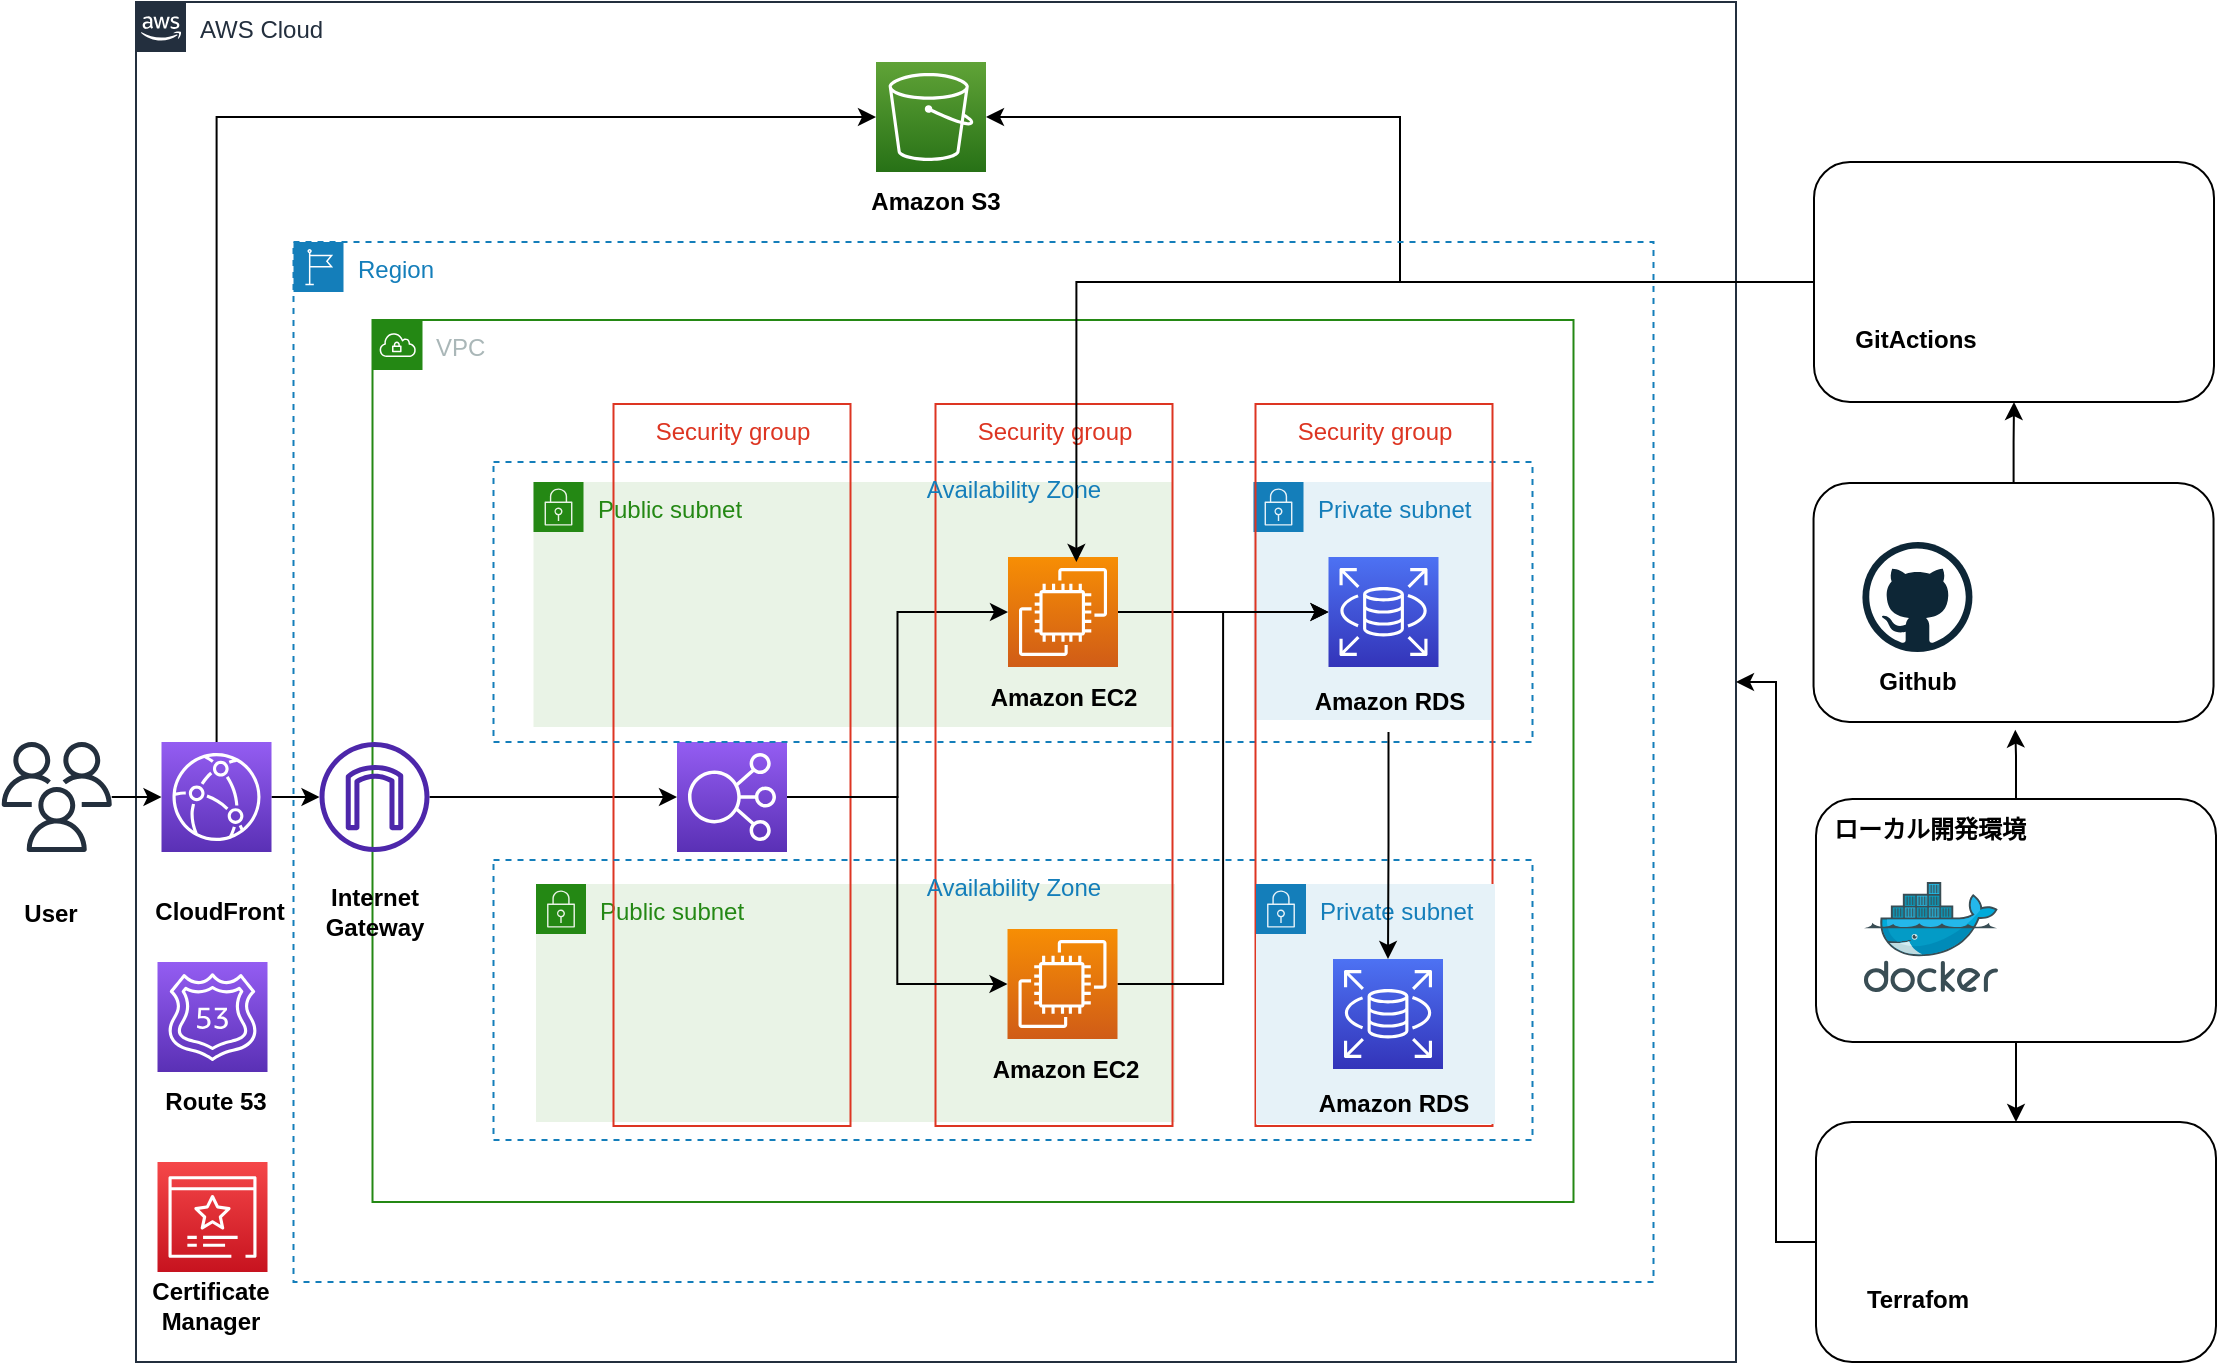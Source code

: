 <mxfile version="21.6.1" type="device">
  <diagram id="paF6YQ2i-V6QRX9dfae7" name="Page-1">
    <mxGraphModel dx="1603" dy="826" grid="1" gridSize="10" guides="1" tooltips="1" connect="1" arrows="1" fold="1" page="1" pageScale="1" pageWidth="1169" pageHeight="827" math="0" shadow="0">
      <root>
        <mxCell id="0" />
        <mxCell id="1" parent="0" />
        <mxCell id="eyDXWGFDGW_XnUvpQX0K-29" style="edgeStyle=orthogonalEdgeStyle;rounded=0;orthogonalLoop=1;jettySize=auto;html=1;entryX=1;entryY=0.5;entryDx=0;entryDy=0;entryPerimeter=0;" edge="1" parent="1" source="P3LnugzHq6Kd_qjz9YZf-50" target="787doy9NoyU9D87VZDhD-17">
          <mxGeometry relative="1" as="geometry" />
        </mxCell>
        <mxCell id="P3LnugzHq6Kd_qjz9YZf-50" value="" style="rounded=1;whiteSpace=wrap;html=1;fillColor=none;rotation=0;" parent="1" vertex="1">
          <mxGeometry x="919" y="120" width="200" height="120" as="geometry" />
        </mxCell>
        <mxCell id="eyDXWGFDGW_XnUvpQX0K-28" style="edgeStyle=orthogonalEdgeStyle;rounded=0;orthogonalLoop=1;jettySize=auto;html=1;entryX=0.5;entryY=1;entryDx=0;entryDy=0;" edge="1" parent="1" source="P3LnugzHq6Kd_qjz9YZf-47" target="P3LnugzHq6Kd_qjz9YZf-50">
          <mxGeometry relative="1" as="geometry" />
        </mxCell>
        <mxCell id="P3LnugzHq6Kd_qjz9YZf-47" value="" style="rounded=1;whiteSpace=wrap;html=1;fillColor=none;rotation=0;" parent="1" vertex="1">
          <mxGeometry x="918.77" y="280.5" width="200" height="119.5" as="geometry" />
        </mxCell>
        <mxCell id="P3LnugzHq6Kd_qjz9YZf-15" value="Public subnet" style="points=[[0,0],[0.25,0],[0.5,0],[0.75,0],[1,0],[1,0.25],[1,0.5],[1,0.75],[1,1],[0.75,1],[0.5,1],[0.25,1],[0,1],[0,0.75],[0,0.5],[0,0.25]];outlineConnect=0;gradientColor=none;html=1;whiteSpace=wrap;fontSize=12;fontStyle=0;container=1;pointerEvents=0;collapsible=0;recursiveResize=0;shape=mxgraph.aws4.group;grIcon=mxgraph.aws4.group_security_group;grStroke=0;strokeColor=#248814;fillColor=#E9F3E6;verticalAlign=top;align=left;spacingLeft=30;fontColor=#248814;dashed=0;rotation=0;" parent="1" vertex="1">
          <mxGeometry x="280" y="481" width="319.5" height="119" as="geometry" />
        </mxCell>
        <mxCell id="P3LnugzHq6Kd_qjz9YZf-19" value="&lt;b&gt;Amazon EC2&lt;/b&gt;" style="text;html=1;strokeColor=none;fillColor=none;align=center;verticalAlign=middle;whiteSpace=wrap;rounded=0;" parent="1" vertex="1">
          <mxGeometry x="487.5" y="558.5" width="113.5" height="30" as="geometry" />
        </mxCell>
        <mxCell id="kEIAtn397vdBtJ0K74f4-1" value="AWS Cloud" style="points=[[0,0],[0.25,0],[0.5,0],[0.75,0],[1,0],[1,0.25],[1,0.5],[1,0.75],[1,1],[0.75,1],[0.5,1],[0.25,1],[0,1],[0,0.75],[0,0.5],[0,0.25]];outlineConnect=0;gradientColor=none;html=1;whiteSpace=wrap;fontSize=12;fontStyle=0;container=1;pointerEvents=0;collapsible=0;recursiveResize=0;shape=mxgraph.aws4.group;grIcon=mxgraph.aws4.group_aws_cloud_alt;strokeColor=#232F3E;fillColor=none;verticalAlign=top;align=left;spacingLeft=30;fontColor=#232F3E;dashed=0;" parent="1" vertex="1">
          <mxGeometry x="80" y="40" width="800" height="680" as="geometry" />
        </mxCell>
        <mxCell id="787doy9NoyU9D87VZDhD-17" value="" style="sketch=0;points=[[0,0,0],[0.25,0,0],[0.5,0,0],[0.75,0,0],[1,0,0],[0,1,0],[0.25,1,0],[0.5,1,0],[0.75,1,0],[1,1,0],[0,0.25,0],[0,0.5,0],[0,0.75,0],[1,0.25,0],[1,0.5,0],[1,0.75,0]];outlineConnect=0;fontColor=#232F3E;gradientColor=#60A337;gradientDirection=north;fillColor=#277116;strokeColor=#ffffff;dashed=0;verticalLabelPosition=bottom;verticalAlign=top;align=center;html=1;fontSize=12;fontStyle=0;aspect=fixed;shape=mxgraph.aws4.resourceIcon;resIcon=mxgraph.aws4.s3;" parent="kEIAtn397vdBtJ0K74f4-1" vertex="1">
          <mxGeometry x="370" y="30" width="55" height="55" as="geometry" />
        </mxCell>
        <mxCell id="787doy9NoyU9D87VZDhD-60" value="&lt;b&gt;Amazon S3&lt;/b&gt;" style="text;html=1;strokeColor=none;fillColor=none;align=center;verticalAlign=middle;whiteSpace=wrap;rounded=0;" parent="kEIAtn397vdBtJ0K74f4-1" vertex="1">
          <mxGeometry x="350" y="85" width="100" height="30" as="geometry" />
        </mxCell>
        <mxCell id="b87ZAK8lSTTPDpUrN3-H-11" value="&lt;b&gt;CloudFront&lt;/b&gt;" style="text;html=1;strokeColor=none;fillColor=none;align=center;verticalAlign=middle;whiteSpace=wrap;rounded=0;" parent="kEIAtn397vdBtJ0K74f4-1" vertex="1">
          <mxGeometry x="5.25" y="440" width="73.5" height="30" as="geometry" />
        </mxCell>
        <mxCell id="eyDXWGFDGW_XnUvpQX0K-3" style="edgeStyle=orthogonalEdgeStyle;rounded=0;orthogonalLoop=1;jettySize=auto;html=1;entryX=0;entryY=0.5;entryDx=0;entryDy=0;entryPerimeter=0;" edge="1" parent="kEIAtn397vdBtJ0K74f4-1" source="b87ZAK8lSTTPDpUrN3-H-1" target="787doy9NoyU9D87VZDhD-17">
          <mxGeometry relative="1" as="geometry">
            <Array as="points">
              <mxPoint x="40" y="58" />
            </Array>
          </mxGeometry>
        </mxCell>
        <mxCell id="eyDXWGFDGW_XnUvpQX0K-9" style="edgeStyle=orthogonalEdgeStyle;rounded=0;orthogonalLoop=1;jettySize=auto;html=1;" edge="1" parent="kEIAtn397vdBtJ0K74f4-1" source="b87ZAK8lSTTPDpUrN3-H-1" target="kEIAtn397vdBtJ0K74f4-14">
          <mxGeometry relative="1" as="geometry" />
        </mxCell>
        <mxCell id="b87ZAK8lSTTPDpUrN3-H-1" value="" style="sketch=0;points=[[0,0,0],[0.25,0,0],[0.5,0,0],[0.75,0,0],[1,0,0],[0,1,0],[0.25,1,0],[0.5,1,0],[0.75,1,0],[1,1,0],[0,0.25,0],[0,0.5,0],[0,0.75,0],[1,0.25,0],[1,0.5,0],[1,0.75,0]];outlineConnect=0;fontColor=#232F3E;gradientColor=#945DF2;gradientDirection=north;fillColor=#5A30B5;strokeColor=#ffffff;dashed=0;verticalLabelPosition=bottom;verticalAlign=top;align=center;html=1;fontSize=12;fontStyle=0;aspect=fixed;shape=mxgraph.aws4.resourceIcon;resIcon=mxgraph.aws4.cloudfront;rotation=0;" parent="kEIAtn397vdBtJ0K74f4-1" vertex="1">
          <mxGeometry x="12.75" y="370" width="55" height="55" as="geometry" />
        </mxCell>
        <mxCell id="787doy9NoyU9D87VZDhD-78" value="" style="sketch=0;points=[[0,0,0],[0.25,0,0],[0.5,0,0],[0.75,0,0],[1,0,0],[0,1,0],[0.25,1,0],[0.5,1,0],[0.75,1,0],[1,1,0],[0,0.25,0],[0,0.5,0],[0,0.75,0],[1,0.25,0],[1,0.5,0],[1,0.75,0]];outlineConnect=0;fontColor=#232F3E;gradientColor=#F54749;gradientDirection=north;fillColor=#C7131F;strokeColor=#ffffff;dashed=0;verticalLabelPosition=bottom;verticalAlign=top;align=center;html=1;fontSize=12;fontStyle=0;aspect=fixed;shape=mxgraph.aws4.resourceIcon;resIcon=mxgraph.aws4.certificate_manager_3;" parent="kEIAtn397vdBtJ0K74f4-1" vertex="1">
          <mxGeometry x="10.75" y="580" width="55" height="55" as="geometry" />
        </mxCell>
        <mxCell id="787doy9NoyU9D87VZDhD-81" value="&lt;b&gt;Certificate&lt;br&gt;Manager&lt;/b&gt;" style="text;html=1;strokeColor=none;fillColor=none;align=center;verticalAlign=middle;whiteSpace=wrap;rounded=0;" parent="kEIAtn397vdBtJ0K74f4-1" vertex="1">
          <mxGeometry x="4.75" y="635" width="64.75" height="34" as="geometry" />
        </mxCell>
        <mxCell id="787doy9NoyU9D87VZDhD-18" value="" style="sketch=0;points=[[0,0,0],[0.25,0,0],[0.5,0,0],[0.75,0,0],[1,0,0],[0,1,0],[0.25,1,0],[0.5,1,0],[0.75,1,0],[1,1,0],[0,0.25,0],[0,0.5,0],[0,0.75,0],[1,0.25,0],[1,0.5,0],[1,0.75,0]];outlineConnect=0;fontColor=#232F3E;gradientColor=#945DF2;gradientDirection=north;fillColor=#5A30B5;strokeColor=#ffffff;dashed=0;verticalLabelPosition=bottom;verticalAlign=top;align=center;html=1;fontSize=12;fontStyle=0;aspect=fixed;shape=mxgraph.aws4.resourceIcon;resIcon=mxgraph.aws4.route_53;" parent="kEIAtn397vdBtJ0K74f4-1" vertex="1">
          <mxGeometry x="10.75" y="480" width="55" height="55" as="geometry" />
        </mxCell>
        <mxCell id="787doy9NoyU9D87VZDhD-63" value="&lt;b&gt;Route 53&lt;/b&gt;" style="text;html=1;strokeColor=none;fillColor=none;align=center;verticalAlign=middle;whiteSpace=wrap;rounded=0;" parent="kEIAtn397vdBtJ0K74f4-1" vertex="1">
          <mxGeometry x="9.88" y="535" width="59.62" height="30" as="geometry" />
        </mxCell>
        <mxCell id="kEIAtn397vdBtJ0K74f4-3" value="Region" style="points=[[0,0],[0.25,0],[0.5,0],[0.75,0],[1,0],[1,0.25],[1,0.5],[1,0.75],[1,1],[0.75,1],[0.5,1],[0.25,1],[0,1],[0,0.75],[0,0.5],[0,0.25]];outlineConnect=0;gradientColor=none;html=1;whiteSpace=wrap;fontSize=12;fontStyle=0;container=1;pointerEvents=0;collapsible=0;recursiveResize=0;shape=mxgraph.aws4.group;grIcon=mxgraph.aws4.group_region;strokeColor=#147EBA;fillColor=none;verticalAlign=top;align=left;spacingLeft=30;fontColor=#147EBA;dashed=1;" parent="kEIAtn397vdBtJ0K74f4-1" vertex="1">
          <mxGeometry x="78.75" y="120" width="680" height="520" as="geometry" />
        </mxCell>
        <mxCell id="kEIAtn397vdBtJ0K74f4-2" value="VPC" style="points=[[0,0],[0.25,0],[0.5,0],[0.75,0],[1,0],[1,0.25],[1,0.5],[1,0.75],[1,1],[0.75,1],[0.5,1],[0.25,1],[0,1],[0,0.75],[0,0.5],[0,0.25]];outlineConnect=0;gradientColor=none;html=1;whiteSpace=wrap;fontSize=12;fontStyle=0;container=1;pointerEvents=0;collapsible=0;recursiveResize=0;shape=mxgraph.aws4.group;grIcon=mxgraph.aws4.group_vpc;strokeColor=#248814;fillColor=none;verticalAlign=top;align=left;spacingLeft=30;fontColor=#AAB7B8;dashed=0;" parent="kEIAtn397vdBtJ0K74f4-3" vertex="1">
          <mxGeometry x="39.5" y="39" width="600.5" height="441" as="geometry" />
        </mxCell>
        <mxCell id="kEIAtn397vdBtJ0K74f4-13" value="Public subnet" style="points=[[0,0],[0.25,0],[0.5,0],[0.75,0],[1,0],[1,0.25],[1,0.5],[1,0.75],[1,1],[0.75,1],[0.5,1],[0.25,1],[0,1],[0,0.75],[0,0.5],[0,0.25]];outlineConnect=0;gradientColor=none;html=1;whiteSpace=wrap;fontSize=12;fontStyle=0;container=1;pointerEvents=0;collapsible=0;recursiveResize=0;shape=mxgraph.aws4.group;grIcon=mxgraph.aws4.group_security_group;grStroke=0;strokeColor=#248814;fillColor=#E9F3E6;verticalAlign=top;align=left;spacingLeft=30;fontColor=#248814;dashed=0;rotation=0;" parent="kEIAtn397vdBtJ0K74f4-2" vertex="1">
          <mxGeometry x="80.5" y="81" width="319.5" height="122.5" as="geometry" />
        </mxCell>
        <mxCell id="787doy9NoyU9D87VZDhD-65" value="&lt;b&gt;Amazon EC2&lt;/b&gt;" style="text;html=1;strokeColor=none;fillColor=none;align=center;verticalAlign=middle;whiteSpace=wrap;rounded=0;" parent="kEIAtn397vdBtJ0K74f4-13" vertex="1">
          <mxGeometry x="208" y="92.5" width="113.5" height="30" as="geometry" />
        </mxCell>
        <mxCell id="787doy9NoyU9D87VZDhD-12" value="" style="sketch=0;points=[[0,0,0],[0.25,0,0],[0.5,0,0],[0.75,0,0],[1,0,0],[0,1,0],[0.25,1,0],[0.5,1,0],[0.75,1,0],[1,1,0],[0,0.25,0],[0,0.5,0],[0,0.75,0],[1,0.25,0],[1,0.5,0],[1,0.75,0]];outlineConnect=0;fontColor=#232F3E;gradientColor=#F78E04;gradientDirection=north;fillColor=#D05C17;strokeColor=#ffffff;dashed=0;verticalLabelPosition=bottom;verticalAlign=top;align=center;html=1;fontSize=12;fontStyle=0;aspect=fixed;shape=mxgraph.aws4.resourceIcon;resIcon=mxgraph.aws4.ec2;" parent="kEIAtn397vdBtJ0K74f4-13" vertex="1">
          <mxGeometry x="237.25" y="37.5" width="55" height="55" as="geometry" />
        </mxCell>
        <mxCell id="kEIAtn397vdBtJ0K74f4-12" value="Private subnet" style="points=[[0,0],[0.25,0],[0.5,0],[0.75,0],[1,0],[1,0.25],[1,0.5],[1,0.75],[1,1],[0.75,1],[0.5,1],[0.25,1],[0,1],[0,0.75],[0,0.5],[0,0.25]];outlineConnect=0;gradientColor=none;html=1;whiteSpace=wrap;fontSize=12;fontStyle=0;container=1;pointerEvents=0;collapsible=0;recursiveResize=0;shape=mxgraph.aws4.group;grIcon=mxgraph.aws4.group_security_group;grStroke=0;strokeColor=#147EBA;fillColor=#E6F2F8;verticalAlign=top;align=left;spacingLeft=30;fontColor=#147EBA;dashed=0;" parent="kEIAtn397vdBtJ0K74f4-2" vertex="1">
          <mxGeometry x="440.5" y="81" width="119.5" height="119" as="geometry" />
        </mxCell>
        <mxCell id="787doy9NoyU9D87VZDhD-61" value="&lt;b&gt;Amazon RDS&lt;/b&gt;" style="text;html=1;strokeColor=none;fillColor=none;align=center;verticalAlign=middle;whiteSpace=wrap;rounded=0;" parent="kEIAtn397vdBtJ0K74f4-12" vertex="1">
          <mxGeometry x="10.75" y="95" width="113.5" height="30" as="geometry" />
        </mxCell>
        <mxCell id="787doy9NoyU9D87VZDhD-13" value="" style="sketch=0;points=[[0,0,0],[0.25,0,0],[0.5,0,0],[0.75,0,0],[1,0,0],[0,1,0],[0.25,1,0],[0.5,1,0],[0.75,1,0],[1,1,0],[0,0.25,0],[0,0.5,0],[0,0.75,0],[1,0.25,0],[1,0.5,0],[1,0.75,0]];outlineConnect=0;fontColor=#232F3E;gradientColor=#4D72F3;gradientDirection=north;fillColor=#3334B9;strokeColor=#ffffff;dashed=0;verticalLabelPosition=bottom;verticalAlign=top;align=center;html=1;fontSize=12;fontStyle=0;aspect=fixed;shape=mxgraph.aws4.resourceIcon;resIcon=mxgraph.aws4.rds;" parent="kEIAtn397vdBtJ0K74f4-12" vertex="1">
          <mxGeometry x="37.5" y="37.5" width="55" height="55" as="geometry" />
        </mxCell>
        <mxCell id="eyDXWGFDGW_XnUvpQX0K-11" style="edgeStyle=orthogonalEdgeStyle;rounded=0;orthogonalLoop=1;jettySize=auto;html=1;entryX=0;entryY=0.5;entryDx=0;entryDy=0;entryPerimeter=0;" edge="1" parent="kEIAtn397vdBtJ0K74f4-2" source="kEIAtn397vdBtJ0K74f4-14" target="b87ZAK8lSTTPDpUrN3-H-22">
          <mxGeometry relative="1" as="geometry" />
        </mxCell>
        <mxCell id="kEIAtn397vdBtJ0K74f4-14" value="" style="sketch=0;outlineConnect=0;fontColor=#232F3E;gradientColor=none;fillColor=#4D27AA;strokeColor=none;dashed=0;verticalLabelPosition=bottom;verticalAlign=top;align=center;html=1;fontSize=12;fontStyle=0;aspect=fixed;pointerEvents=1;shape=mxgraph.aws4.internet_gateway;" parent="kEIAtn397vdBtJ0K74f4-2" vertex="1">
          <mxGeometry x="-26.5" y="211" width="55" height="55" as="geometry" />
        </mxCell>
        <mxCell id="787doy9NoyU9D87VZDhD-72" value="&lt;b&gt;Internet&lt;br&gt;Gateway&lt;/b&gt;" style="text;html=1;strokeColor=none;fillColor=none;align=center;verticalAlign=middle;whiteSpace=wrap;rounded=0;" parent="kEIAtn397vdBtJ0K74f4-2" vertex="1">
          <mxGeometry x="-33.25" y="281" width="68.5" height="30" as="geometry" />
        </mxCell>
        <mxCell id="eyDXWGFDGW_XnUvpQX0K-14" style="edgeStyle=orthogonalEdgeStyle;rounded=0;orthogonalLoop=1;jettySize=auto;html=1;entryX=0;entryY=0.5;entryDx=0;entryDy=0;entryPerimeter=0;" edge="1" parent="kEIAtn397vdBtJ0K74f4-2" source="b87ZAK8lSTTPDpUrN3-H-22" target="787doy9NoyU9D87VZDhD-12">
          <mxGeometry relative="1" as="geometry" />
        </mxCell>
        <mxCell id="b87ZAK8lSTTPDpUrN3-H-22" value="" style="sketch=0;points=[[0,0,0],[0.25,0,0],[0.5,0,0],[0.75,0,0],[1,0,0],[0,1,0],[0.25,1,0],[0.5,1,0],[0.75,1,0],[1,1,0],[0,0.25,0],[0,0.5,0],[0,0.75,0],[1,0.25,0],[1,0.5,0],[1,0.75,0]];outlineConnect=0;fontColor=#232F3E;gradientColor=#945DF2;gradientDirection=north;fillColor=#5A30B5;strokeColor=#ffffff;dashed=0;verticalLabelPosition=bottom;verticalAlign=top;align=center;html=1;fontSize=12;fontStyle=0;aspect=fixed;shape=mxgraph.aws4.resourceIcon;resIcon=mxgraph.aws4.elastic_load_balancing;rotation=0;" parent="kEIAtn397vdBtJ0K74f4-2" vertex="1">
          <mxGeometry x="152.25" y="211" width="55" height="55" as="geometry" />
        </mxCell>
        <mxCell id="eyDXWGFDGW_XnUvpQX0K-19" value="" style="edgeStyle=orthogonalEdgeStyle;rounded=0;orthogonalLoop=1;jettySize=auto;html=1;" edge="1" parent="kEIAtn397vdBtJ0K74f4-2" source="787doy9NoyU9D87VZDhD-12" target="787doy9NoyU9D87VZDhD-13">
          <mxGeometry relative="1" as="geometry" />
        </mxCell>
        <mxCell id="P3LnugzHq6Kd_qjz9YZf-21" value="Security group" style="fillColor=none;strokeColor=#DD3522;verticalAlign=top;fontStyle=0;fontColor=#DD3522;whiteSpace=wrap;html=1;rotation=0;" parent="kEIAtn397vdBtJ0K74f4-2" vertex="1">
          <mxGeometry x="281.5" y="42" width="118.5" height="361" as="geometry" />
        </mxCell>
        <mxCell id="P3LnugzHq6Kd_qjz9YZf-22" value="Security group" style="fillColor=none;strokeColor=#DD3522;verticalAlign=top;fontStyle=0;fontColor=#DD3522;whiteSpace=wrap;html=1;rotation=0;" parent="kEIAtn397vdBtJ0K74f4-2" vertex="1">
          <mxGeometry x="120.5" y="42" width="118.5" height="361" as="geometry" />
        </mxCell>
        <mxCell id="P3LnugzHq6Kd_qjz9YZf-23" value="Availability Zone" style="fillColor=none;strokeColor=#147EBA;dashed=1;verticalAlign=top;fontStyle=0;fontColor=#147EBA;whiteSpace=wrap;html=1;" parent="kEIAtn397vdBtJ0K74f4-2" vertex="1">
          <mxGeometry x="60.5" y="71" width="519.5" height="140" as="geometry" />
        </mxCell>
        <mxCell id="kEIAtn397vdBtJ0K74f4-9" value="Availability Zone" style="fillColor=none;strokeColor=#147EBA;dashed=1;verticalAlign=top;fontStyle=0;fontColor=#147EBA;whiteSpace=wrap;html=1;" parent="kEIAtn397vdBtJ0K74f4-2" vertex="1">
          <mxGeometry x="60.5" y="270" width="519.5" height="140" as="geometry" />
        </mxCell>
        <mxCell id="eyDXWGFDGW_XnUvpQX0K-23" value="Security group" style="fillColor=none;strokeColor=#DD3522;verticalAlign=top;fontStyle=0;fontColor=#DD3522;whiteSpace=wrap;html=1;rotation=0;" vertex="1" parent="kEIAtn397vdBtJ0K74f4-2">
          <mxGeometry x="441.5" y="42" width="118.5" height="361" as="geometry" />
        </mxCell>
        <mxCell id="eyDXWGFDGW_XnUvpQX0K-4" value="" style="edgeStyle=orthogonalEdgeStyle;rounded=0;orthogonalLoop=1;jettySize=auto;html=1;" edge="1" parent="1" source="787doy9NoyU9D87VZDhD-16" target="b87ZAK8lSTTPDpUrN3-H-1">
          <mxGeometry relative="1" as="geometry" />
        </mxCell>
        <mxCell id="787doy9NoyU9D87VZDhD-16" value="" style="sketch=0;outlineConnect=0;fontColor=#232F3E;gradientColor=none;fillColor=#232F3D;strokeColor=none;dashed=0;verticalLabelPosition=bottom;verticalAlign=top;align=center;html=1;fontSize=12;fontStyle=0;aspect=fixed;pointerEvents=1;shape=mxgraph.aws4.users;" parent="1" vertex="1">
          <mxGeometry x="12.87" y="410" width="55" height="55" as="geometry" />
        </mxCell>
        <mxCell id="P3LnugzHq6Kd_qjz9YZf-16" value="Private subnet" style="points=[[0,0],[0.25,0],[0.5,0],[0.75,0],[1,0],[1,0.25],[1,0.5],[1,0.75],[1,1],[0.75,1],[0.5,1],[0.25,1],[0,1],[0,0.75],[0,0.5],[0,0.25]];outlineConnect=0;gradientColor=none;html=1;whiteSpace=wrap;fontSize=12;fontStyle=0;container=1;pointerEvents=0;collapsible=0;recursiveResize=0;shape=mxgraph.aws4.group;grIcon=mxgraph.aws4.group_security_group;grStroke=0;strokeColor=#147EBA;fillColor=#E6F2F8;verticalAlign=top;align=left;spacingLeft=30;fontColor=#147EBA;dashed=0;" parent="1" vertex="1">
          <mxGeometry x="640" y="481" width="119.5" height="120" as="geometry" />
        </mxCell>
        <mxCell id="P3LnugzHq6Kd_qjz9YZf-18" value="&lt;b&gt;Amazon RDS&lt;/b&gt;" style="text;html=1;strokeColor=none;fillColor=none;align=center;verticalAlign=middle;whiteSpace=wrap;rounded=0;" parent="P3LnugzHq6Kd_qjz9YZf-16" vertex="1">
          <mxGeometry x="11.75" y="95" width="113.5" height="30" as="geometry" />
        </mxCell>
        <mxCell id="P3LnugzHq6Kd_qjz9YZf-17" value="" style="sketch=0;points=[[0,0,0],[0.25,0,0],[0.5,0,0],[0.75,0,0],[1,0,0],[0,1,0],[0.25,1,0],[0.5,1,0],[0.75,1,0],[1,1,0],[0,0.25,0],[0,0.5,0],[0,0.75,0],[1,0.25,0],[1,0.5,0],[1,0.75,0]];outlineConnect=0;fontColor=#232F3E;gradientColor=#4D72F3;gradientDirection=north;fillColor=#3334B9;strokeColor=#ffffff;dashed=0;verticalLabelPosition=bottom;verticalAlign=top;align=center;html=1;fontSize=12;fontStyle=0;aspect=fixed;shape=mxgraph.aws4.resourceIcon;resIcon=mxgraph.aws4.rds;" parent="P3LnugzHq6Kd_qjz9YZf-16" vertex="1">
          <mxGeometry x="38.5" y="37.5" width="55" height="55" as="geometry" />
        </mxCell>
        <mxCell id="787doy9NoyU9D87VZDhD-74" value="&lt;b&gt;User&lt;/b&gt;" style="text;html=1;strokeColor=none;fillColor=none;align=center;verticalAlign=middle;whiteSpace=wrap;rounded=0;" parent="1" vertex="1">
          <mxGeometry x="12.87" y="481" width="49.25" height="30" as="geometry" />
        </mxCell>
        <mxCell id="eyDXWGFDGW_XnUvpQX0K-25" style="edgeStyle=orthogonalEdgeStyle;rounded=0;orthogonalLoop=1;jettySize=auto;html=1;" edge="1" parent="1" source="P3LnugzHq6Kd_qjz9YZf-30" target="eyDXWGFDGW_XnUvpQX0K-1">
          <mxGeometry relative="1" as="geometry" />
        </mxCell>
        <mxCell id="eyDXWGFDGW_XnUvpQX0K-27" style="edgeStyle=orthogonalEdgeStyle;rounded=0;orthogonalLoop=1;jettySize=auto;html=1;entryX=0.931;entryY=1.294;entryDx=0;entryDy=0;entryPerimeter=0;" edge="1" parent="1" source="P3LnugzHq6Kd_qjz9YZf-30" target="P3LnugzHq6Kd_qjz9YZf-43">
          <mxGeometry relative="1" as="geometry" />
        </mxCell>
        <mxCell id="P3LnugzHq6Kd_qjz9YZf-30" value="" style="rounded=1;whiteSpace=wrap;html=1;fillColor=none;rotation=0;" parent="1" vertex="1">
          <mxGeometry x="920" y="438.5" width="200" height="121.5" as="geometry" />
        </mxCell>
        <mxCell id="P3LnugzHq6Kd_qjz9YZf-32" value="" style="image;sketch=0;aspect=fixed;html=1;points=[];align=center;fontSize=12;image=img/lib/mscae/Docker.svg;" parent="1" vertex="1">
          <mxGeometry x="943.93" y="480" width="67.08" height="55" as="geometry" />
        </mxCell>
        <mxCell id="P3LnugzHq6Kd_qjz9YZf-33" value="" style="dashed=0;outlineConnect=0;html=1;align=center;labelPosition=center;verticalLabelPosition=bottom;verticalAlign=top;shape=mxgraph.weblogos.github" parent="1" vertex="1">
          <mxGeometry x="943.22" y="310" width="55" height="55" as="geometry" />
        </mxCell>
        <mxCell id="P3LnugzHq6Kd_qjz9YZf-40" value="&lt;b&gt;ローカル開発環境&lt;/b&gt;" style="text;html=1;strokeColor=none;fillColor=none;align=center;verticalAlign=middle;whiteSpace=wrap;rounded=0;" parent="1" vertex="1">
          <mxGeometry x="927.47" y="438.5" width="100" height="30" as="geometry" />
        </mxCell>
        <mxCell id="P3LnugzHq6Kd_qjz9YZf-43" value="&lt;b&gt;Github&lt;/b&gt;" style="text;html=1;strokeColor=none;fillColor=none;align=center;verticalAlign=middle;whiteSpace=wrap;rounded=0;" parent="1" vertex="1">
          <mxGeometry x="913.97" y="365" width="113.5" height="30" as="geometry" />
        </mxCell>
        <mxCell id="P3LnugzHq6Kd_qjz9YZf-49" value="&lt;b&gt;GitActions&lt;/b&gt;" style="text;html=1;strokeColor=none;fillColor=none;align=center;verticalAlign=middle;whiteSpace=wrap;rounded=0;" parent="1" vertex="1">
          <mxGeometry x="913" y="194" width="113.5" height="30" as="geometry" />
        </mxCell>
        <mxCell id="eyDXWGFDGW_XnUvpQX0K-26" style="edgeStyle=orthogonalEdgeStyle;rounded=0;orthogonalLoop=1;jettySize=auto;html=1;" edge="1" parent="1" source="eyDXWGFDGW_XnUvpQX0K-1" target="kEIAtn397vdBtJ0K74f4-1">
          <mxGeometry relative="1" as="geometry" />
        </mxCell>
        <mxCell id="eyDXWGFDGW_XnUvpQX0K-1" value="" style="rounded=1;whiteSpace=wrap;html=1;fillColor=none;rotation=0;" vertex="1" parent="1">
          <mxGeometry x="920" y="600" width="200" height="120" as="geometry" />
        </mxCell>
        <mxCell id="eyDXWGFDGW_XnUvpQX0K-2" value="&lt;b&gt;Terrafom&lt;/b&gt;" style="text;html=1;strokeColor=none;fillColor=none;align=center;verticalAlign=middle;whiteSpace=wrap;rounded=0;" vertex="1" parent="1">
          <mxGeometry x="914" y="674" width="113.5" height="30" as="geometry" />
        </mxCell>
        <mxCell id="eyDXWGFDGW_XnUvpQX0K-20" style="edgeStyle=orthogonalEdgeStyle;rounded=0;orthogonalLoop=1;jettySize=auto;html=1;entryX=0;entryY=0.5;entryDx=0;entryDy=0;entryPerimeter=0;" edge="1" parent="1" source="P3LnugzHq6Kd_qjz9YZf-20" target="787doy9NoyU9D87VZDhD-13">
          <mxGeometry relative="1" as="geometry" />
        </mxCell>
        <mxCell id="P3LnugzHq6Kd_qjz9YZf-20" value="" style="sketch=0;points=[[0,0,0],[0.25,0,0],[0.5,0,0],[0.75,0,0],[1,0,0],[0,1,0],[0.25,1,0],[0.5,1,0],[0.75,1,0],[1,1,0],[0,0.25,0],[0,0.5,0],[0,0.75,0],[1,0.25,0],[1,0.5,0],[1,0.75,0]];outlineConnect=0;fontColor=#232F3E;gradientColor=#F78E04;gradientDirection=north;fillColor=#D05C17;strokeColor=#ffffff;dashed=0;verticalLabelPosition=bottom;verticalAlign=top;align=center;html=1;fontSize=12;fontStyle=0;aspect=fixed;shape=mxgraph.aws4.resourceIcon;resIcon=mxgraph.aws4.ec2;" parent="1" vertex="1">
          <mxGeometry x="515.75" y="503.5" width="55" height="55" as="geometry" />
        </mxCell>
        <mxCell id="eyDXWGFDGW_XnUvpQX0K-15" style="edgeStyle=orthogonalEdgeStyle;rounded=0;orthogonalLoop=1;jettySize=auto;html=1;entryX=0;entryY=0.5;entryDx=0;entryDy=0;entryPerimeter=0;" edge="1" parent="1" source="b87ZAK8lSTTPDpUrN3-H-22" target="P3LnugzHq6Kd_qjz9YZf-20">
          <mxGeometry relative="1" as="geometry" />
        </mxCell>
        <mxCell id="eyDXWGFDGW_XnUvpQX0K-21" style="edgeStyle=orthogonalEdgeStyle;rounded=0;orthogonalLoop=1;jettySize=auto;html=1;" edge="1" parent="1" source="787doy9NoyU9D87VZDhD-61" target="P3LnugzHq6Kd_qjz9YZf-17">
          <mxGeometry relative="1" as="geometry" />
        </mxCell>
        <mxCell id="eyDXWGFDGW_XnUvpQX0K-30" style="edgeStyle=orthogonalEdgeStyle;rounded=0;orthogonalLoop=1;jettySize=auto;html=1;entryX=0.561;entryY=0.357;entryDx=0;entryDy=0;entryPerimeter=0;" edge="1" parent="1" source="P3LnugzHq6Kd_qjz9YZf-50" target="P3LnugzHq6Kd_qjz9YZf-23">
          <mxGeometry relative="1" as="geometry" />
        </mxCell>
      </root>
    </mxGraphModel>
  </diagram>
</mxfile>
